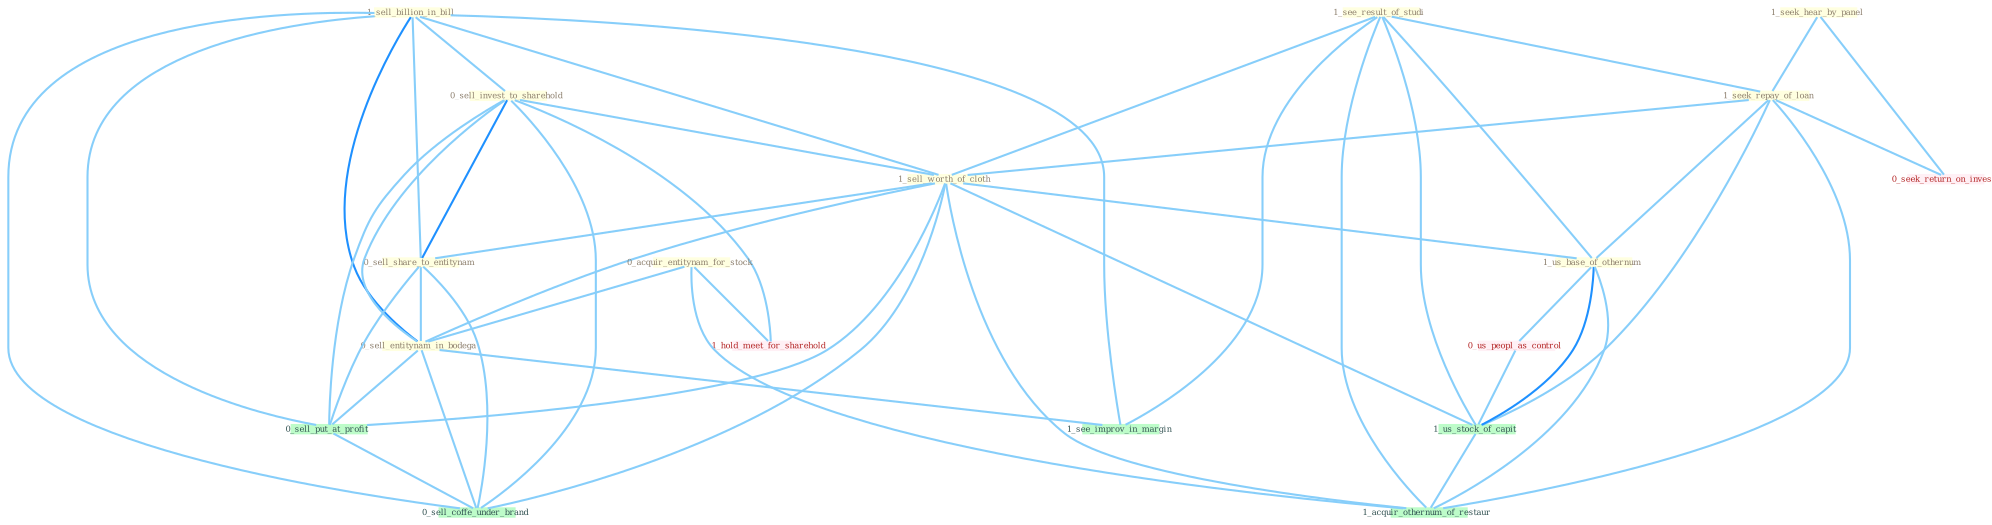 Graph G{ 
    node
    [shape=polygon,style=filled,width=.5,height=.06,color="#BDFCC9",fixedsize=true,fontsize=4,
    fontcolor="#2f4f4f"];
    {node
    [color="#ffffe0", fontcolor="#8b7d6b"] "1_sell_billion_in_bill " "0_sell_invest_to_sharehold " "1_see_result_of_studi " "1_seek_hear_by_panel " "1_seek_repay_of_loan " "1_sell_worth_of_cloth " "0_acquir_entitynam_for_stock " "0_sell_share_to_entitynam " "0_sell_entitynam_in_bodega " "1_us_base_of_othernum "}
{node [color="#fff0f5", fontcolor="#b22222"] "0_us_peopl_as_control " "0_seek_return_on_invest " "1_hold_meet_for_sharehold "}
edge [color="#B0E2FF"];

	"1_sell_billion_in_bill " -- "0_sell_invest_to_sharehold " [w="1", color="#87cefa" ];
	"1_sell_billion_in_bill " -- "1_sell_worth_of_cloth " [w="1", color="#87cefa" ];
	"1_sell_billion_in_bill " -- "0_sell_share_to_entitynam " [w="1", color="#87cefa" ];
	"1_sell_billion_in_bill " -- "0_sell_entitynam_in_bodega " [w="2", color="#1e90ff" , len=0.8];
	"1_sell_billion_in_bill " -- "0_sell_put_at_profit " [w="1", color="#87cefa" ];
	"1_sell_billion_in_bill " -- "1_see_improv_in_margin " [w="1", color="#87cefa" ];
	"1_sell_billion_in_bill " -- "0_sell_coffe_under_brand " [w="1", color="#87cefa" ];
	"0_sell_invest_to_sharehold " -- "1_sell_worth_of_cloth " [w="1", color="#87cefa" ];
	"0_sell_invest_to_sharehold " -- "0_sell_share_to_entitynam " [w="2", color="#1e90ff" , len=0.8];
	"0_sell_invest_to_sharehold " -- "0_sell_entitynam_in_bodega " [w="1", color="#87cefa" ];
	"0_sell_invest_to_sharehold " -- "0_sell_put_at_profit " [w="1", color="#87cefa" ];
	"0_sell_invest_to_sharehold " -- "0_sell_coffe_under_brand " [w="1", color="#87cefa" ];
	"0_sell_invest_to_sharehold " -- "1_hold_meet_for_sharehold " [w="1", color="#87cefa" ];
	"1_see_result_of_studi " -- "1_seek_repay_of_loan " [w="1", color="#87cefa" ];
	"1_see_result_of_studi " -- "1_sell_worth_of_cloth " [w="1", color="#87cefa" ];
	"1_see_result_of_studi " -- "1_us_base_of_othernum " [w="1", color="#87cefa" ];
	"1_see_result_of_studi " -- "1_us_stock_of_capit " [w="1", color="#87cefa" ];
	"1_see_result_of_studi " -- "1_see_improv_in_margin " [w="1", color="#87cefa" ];
	"1_see_result_of_studi " -- "1_acquir_othernum_of_restaur " [w="1", color="#87cefa" ];
	"1_seek_hear_by_panel " -- "1_seek_repay_of_loan " [w="1", color="#87cefa" ];
	"1_seek_hear_by_panel " -- "0_seek_return_on_invest " [w="1", color="#87cefa" ];
	"1_seek_repay_of_loan " -- "1_sell_worth_of_cloth " [w="1", color="#87cefa" ];
	"1_seek_repay_of_loan " -- "1_us_base_of_othernum " [w="1", color="#87cefa" ];
	"1_seek_repay_of_loan " -- "0_seek_return_on_invest " [w="1", color="#87cefa" ];
	"1_seek_repay_of_loan " -- "1_us_stock_of_capit " [w="1", color="#87cefa" ];
	"1_seek_repay_of_loan " -- "1_acquir_othernum_of_restaur " [w="1", color="#87cefa" ];
	"1_sell_worth_of_cloth " -- "0_sell_share_to_entitynam " [w="1", color="#87cefa" ];
	"1_sell_worth_of_cloth " -- "0_sell_entitynam_in_bodega " [w="1", color="#87cefa" ];
	"1_sell_worth_of_cloth " -- "1_us_base_of_othernum " [w="1", color="#87cefa" ];
	"1_sell_worth_of_cloth " -- "0_sell_put_at_profit " [w="1", color="#87cefa" ];
	"1_sell_worth_of_cloth " -- "1_us_stock_of_capit " [w="1", color="#87cefa" ];
	"1_sell_worth_of_cloth " -- "0_sell_coffe_under_brand " [w="1", color="#87cefa" ];
	"1_sell_worth_of_cloth " -- "1_acquir_othernum_of_restaur " [w="1", color="#87cefa" ];
	"0_acquir_entitynam_for_stock " -- "0_sell_entitynam_in_bodega " [w="1", color="#87cefa" ];
	"0_acquir_entitynam_for_stock " -- "1_hold_meet_for_sharehold " [w="1", color="#87cefa" ];
	"0_acquir_entitynam_for_stock " -- "1_acquir_othernum_of_restaur " [w="1", color="#87cefa" ];
	"0_sell_share_to_entitynam " -- "0_sell_entitynam_in_bodega " [w="1", color="#87cefa" ];
	"0_sell_share_to_entitynam " -- "0_sell_put_at_profit " [w="1", color="#87cefa" ];
	"0_sell_share_to_entitynam " -- "0_sell_coffe_under_brand " [w="1", color="#87cefa" ];
	"0_sell_entitynam_in_bodega " -- "0_sell_put_at_profit " [w="1", color="#87cefa" ];
	"0_sell_entitynam_in_bodega " -- "1_see_improv_in_margin " [w="1", color="#87cefa" ];
	"0_sell_entitynam_in_bodega " -- "0_sell_coffe_under_brand " [w="1", color="#87cefa" ];
	"1_us_base_of_othernum " -- "0_us_peopl_as_control " [w="1", color="#87cefa" ];
	"1_us_base_of_othernum " -- "1_us_stock_of_capit " [w="2", color="#1e90ff" , len=0.8];
	"1_us_base_of_othernum " -- "1_acquir_othernum_of_restaur " [w="1", color="#87cefa" ];
	"0_us_peopl_as_control " -- "1_us_stock_of_capit " [w="1", color="#87cefa" ];
	"0_sell_put_at_profit " -- "0_sell_coffe_under_brand " [w="1", color="#87cefa" ];
	"1_us_stock_of_capit " -- "1_acquir_othernum_of_restaur " [w="1", color="#87cefa" ];
}